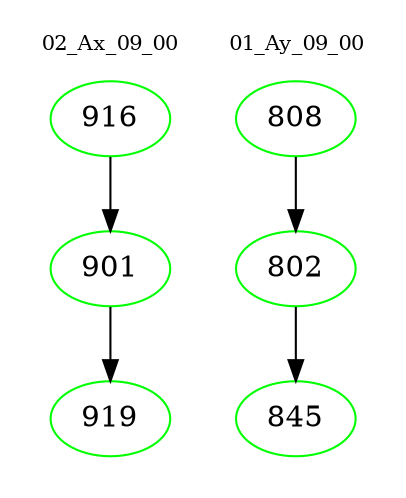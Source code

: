 digraph{
subgraph cluster_0 {
color = white
label = "02_Ax_09_00";
fontsize=10;
T0_916 [label="916", color="green"]
T0_916 -> T0_901 [color="black"]
T0_901 [label="901", color="green"]
T0_901 -> T0_919 [color="black"]
T0_919 [label="919", color="green"]
}
subgraph cluster_1 {
color = white
label = "01_Ay_09_00";
fontsize=10;
T1_808 [label="808", color="green"]
T1_808 -> T1_802 [color="black"]
T1_802 [label="802", color="green"]
T1_802 -> T1_845 [color="black"]
T1_845 [label="845", color="green"]
}
}
